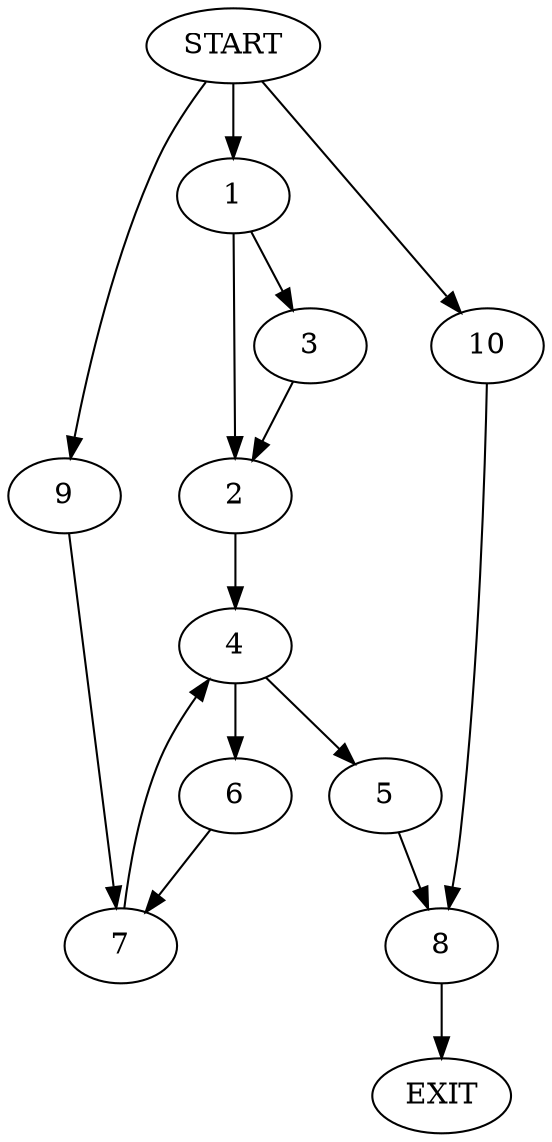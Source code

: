 digraph {
0 [label="START"]
11 [label="EXIT"]
0 -> 1
1 -> 2
1 -> 3
3 -> 2
2 -> 4
4 -> 5
4 -> 6
6 -> 7
5 -> 8
7 -> 4
0 -> 9
9 -> 7
8 -> 11
0 -> 10
10 -> 8
}
